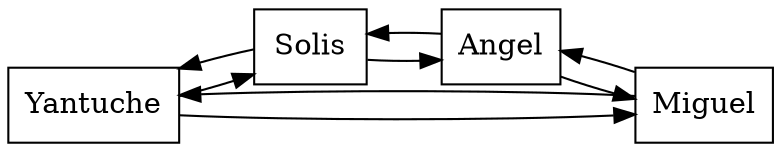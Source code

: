 digraph  Grafico {
node [shape = record];
rankdir=LR
"Yantuche"->"Solis";
"Yantuche"->"Miguel";
"Solis"->"Angel";
"Solis"->"Yantuche";
"Angel"->"Miguel";
"Angel"->"Solis";
"Miguel"->"Yantuche";
"Miguel"->"Angel";
}